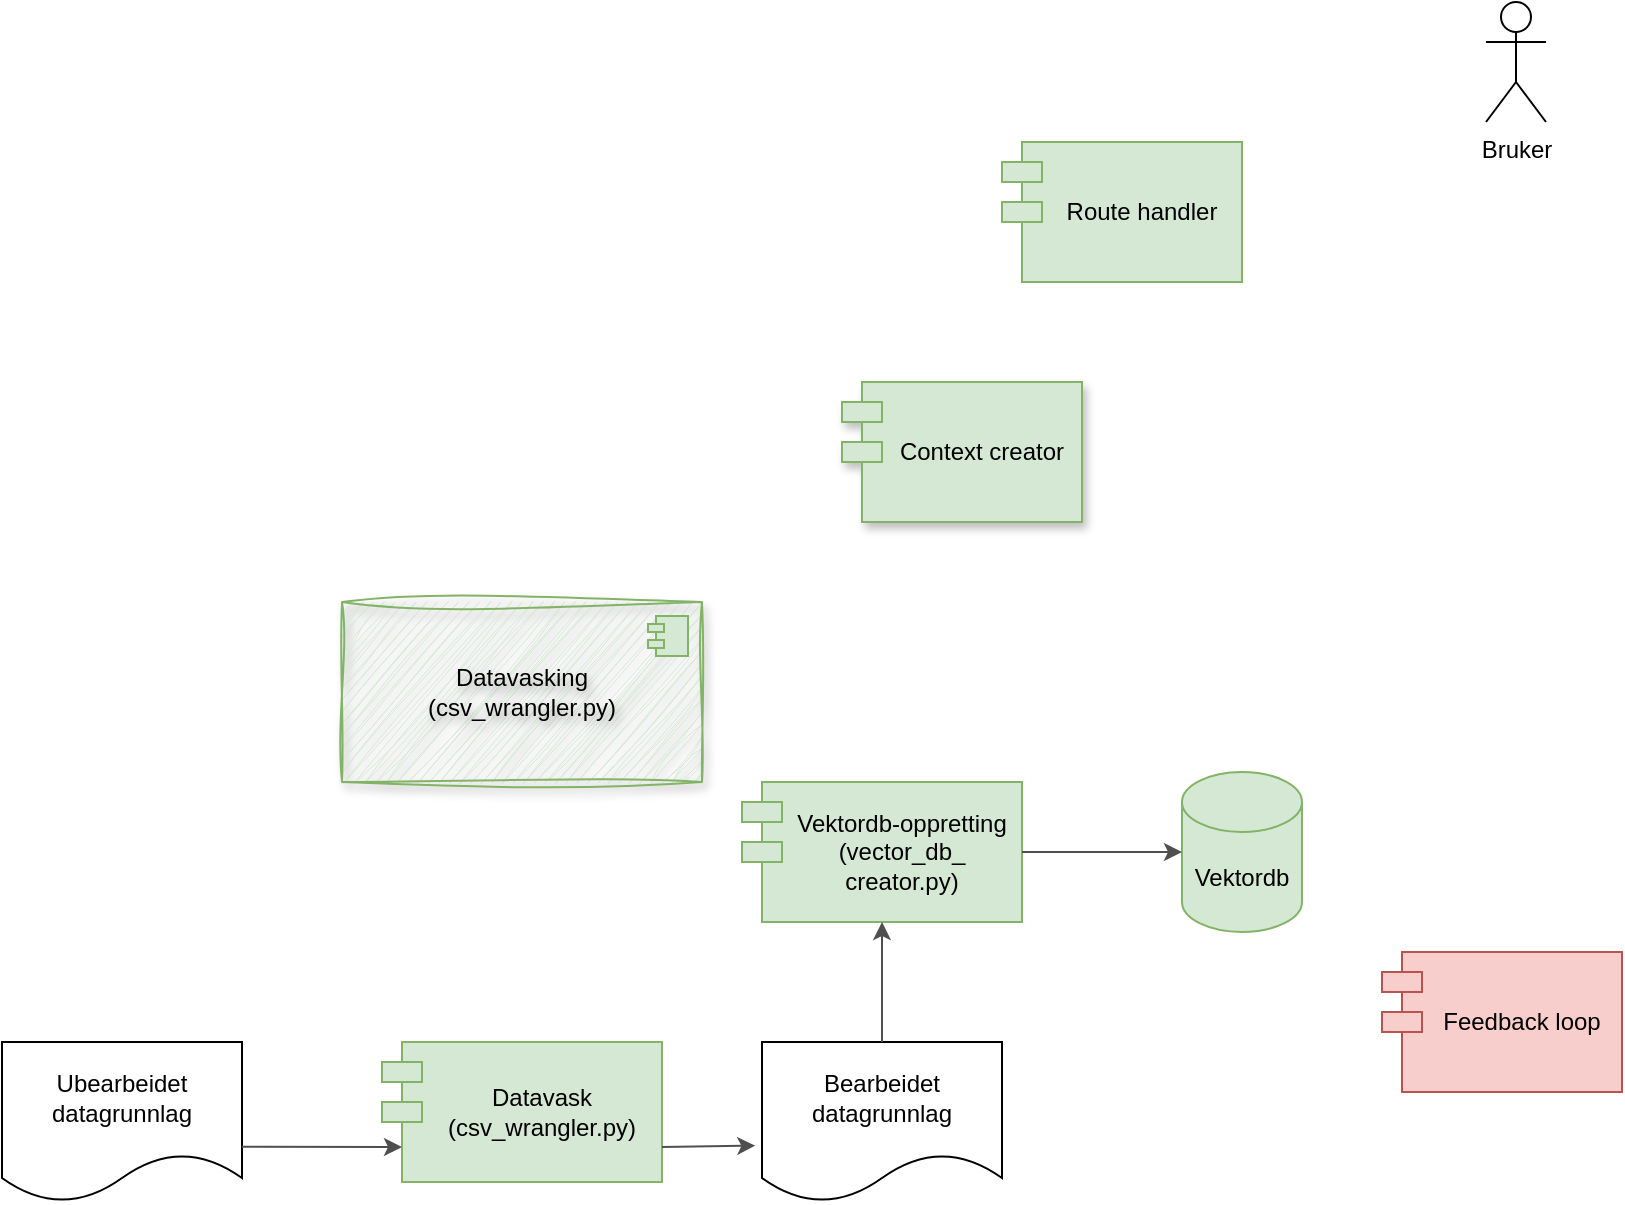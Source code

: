 <mxfile version="24.8.6">
  <diagram name="Page-1" id="m-JVABFNx70qGZQFYmDt">
    <mxGraphModel dx="1434" dy="820" grid="1" gridSize="10" guides="1" tooltips="1" connect="1" arrows="1" fold="1" page="1" pageScale="1" pageWidth="1654" pageHeight="1169" math="0" shadow="0">
      <root>
        <mxCell id="0" />
        <mxCell id="1" parent="0" />
        <mxCell id="OZ7ZVYV1SHYDmix4k7CT-1" value="Route handler" style="shape=module;align=left;spacingLeft=20;align=center;verticalAlign=middle;whiteSpace=wrap;html=1;fillColor=#d5e8d4;strokeColor=#82b366;" parent="1" vertex="1">
          <mxGeometry x="570" y="110" width="120" height="70" as="geometry" />
        </mxCell>
        <mxCell id="sIb8TJTJuCUGwvz0RZf--2" value="Context creator" style="shape=module;align=left;spacingLeft=20;align=center;verticalAlign=middle;whiteSpace=wrap;html=1;fillColor=#d5e8d4;strokeColor=#82b366;shadow=1;" parent="1" vertex="1">
          <mxGeometry x="490" y="230" width="120" height="70" as="geometry" />
        </mxCell>
        <mxCell id="sIb8TJTJuCUGwvz0RZf--3" value="Feedback loop" style="shape=module;align=left;spacingLeft=20;align=center;verticalAlign=middle;whiteSpace=wrap;html=1;fillColor=#f8cecc;strokeColor=#b85450;" parent="1" vertex="1">
          <mxGeometry x="760" y="515" width="120" height="70" as="geometry" />
        </mxCell>
        <mxCell id="EBoKAFP_05bSJnqW43rb-1" value="Vektordb" style="shape=cylinder3;whiteSpace=wrap;html=1;boundedLbl=1;backgroundOutline=1;size=15;fillColor=#d5e8d4;strokeColor=#82b366;" vertex="1" parent="1">
          <mxGeometry x="660" y="425" width="60" height="80" as="geometry" />
        </mxCell>
        <mxCell id="EBoKAFP_05bSJnqW43rb-2" value="Ubearbeidet datagrunnlag" style="shape=document;whiteSpace=wrap;html=1;boundedLbl=1;" vertex="1" parent="1">
          <mxGeometry x="70" y="560" width="120" height="80" as="geometry" />
        </mxCell>
        <mxCell id="EBoKAFP_05bSJnqW43rb-5" value="&lt;div&gt;Datavask&lt;/div&gt;(csv_wrangler.py)" style="shape=module;align=left;spacingLeft=20;align=center;verticalAlign=middle;whiteSpace=wrap;html=1;fillColor=#d5e8d4;strokeColor=#82b366;" vertex="1" parent="1">
          <mxGeometry x="260" y="560" width="140" height="70" as="geometry" />
        </mxCell>
        <mxCell id="EBoKAFP_05bSJnqW43rb-6" value="Bruker" style="shape=umlActor;verticalLabelPosition=bottom;verticalAlign=top;html=1;outlineConnect=0;" vertex="1" parent="1">
          <mxGeometry x="812" y="40" width="30" height="60" as="geometry" />
        </mxCell>
        <mxCell id="EBoKAFP_05bSJnqW43rb-7" value="" style="endArrow=classic;html=1;rounded=0;exitX=0.999;exitY=0.655;exitDx=0;exitDy=0;entryX=0;entryY=0.75;entryDx=10;entryDy=0;entryPerimeter=0;exitPerimeter=0;strokeColor=#4F4F4F;" edge="1" parent="1" source="EBoKAFP_05bSJnqW43rb-2" target="EBoKAFP_05bSJnqW43rb-5">
          <mxGeometry width="50" height="50" relative="1" as="geometry">
            <mxPoint x="490" y="530" as="sourcePoint" />
            <mxPoint x="620" y="470" as="targetPoint" />
          </mxGeometry>
        </mxCell>
        <mxCell id="EBoKAFP_05bSJnqW43rb-8" value="Bearbeidet datagrunnlag" style="shape=document;whiteSpace=wrap;html=1;boundedLbl=1;" vertex="1" parent="1">
          <mxGeometry x="450" y="560" width="120" height="80" as="geometry" />
        </mxCell>
        <mxCell id="EBoKAFP_05bSJnqW43rb-9" value="" style="endArrow=classic;html=1;rounded=0;exitX=1;exitY=0.75;exitDx=0;exitDy=0;entryX=-0.028;entryY=0.648;entryDx=0;entryDy=0;strokeColor=#4F4F4F;entryPerimeter=0;" edge="1" parent="1" source="EBoKAFP_05bSJnqW43rb-5" target="EBoKAFP_05bSJnqW43rb-8">
          <mxGeometry width="50" height="50" relative="1" as="geometry">
            <mxPoint x="200" y="622" as="sourcePoint" />
            <mxPoint x="280" y="623" as="targetPoint" />
          </mxGeometry>
        </mxCell>
        <mxCell id="EBoKAFP_05bSJnqW43rb-10" value="&lt;div&gt;Vektordb-oppretting&lt;/div&gt;(vector_db_&lt;div&gt;creator.py)&lt;/div&gt;" style="shape=module;align=left;spacingLeft=20;align=center;verticalAlign=middle;whiteSpace=wrap;html=1;fillColor=#d5e8d4;strokeColor=#82b366;" vertex="1" parent="1">
          <mxGeometry x="440" y="430" width="140" height="70" as="geometry" />
        </mxCell>
        <mxCell id="EBoKAFP_05bSJnqW43rb-11" value="" style="endArrow=classic;html=1;rounded=0;entryX=0.5;entryY=1;entryDx=0;entryDy=0;strokeColor=#4F4F4F;" edge="1" parent="1" source="EBoKAFP_05bSJnqW43rb-8" target="EBoKAFP_05bSJnqW43rb-10">
          <mxGeometry width="50" height="50" relative="1" as="geometry">
            <mxPoint x="390" y="623" as="sourcePoint" />
            <mxPoint x="457" y="622" as="targetPoint" />
          </mxGeometry>
        </mxCell>
        <mxCell id="EBoKAFP_05bSJnqW43rb-12" value="" style="endArrow=classic;html=1;rounded=0;entryX=0;entryY=0.5;entryDx=0;entryDy=0;strokeColor=#4F4F4F;entryPerimeter=0;exitX=1;exitY=0.5;exitDx=0;exitDy=0;" edge="1" parent="1" source="EBoKAFP_05bSJnqW43rb-10" target="EBoKAFP_05bSJnqW43rb-1">
          <mxGeometry width="50" height="50" relative="1" as="geometry">
            <mxPoint x="520" y="570" as="sourcePoint" />
            <mxPoint x="520" y="510" as="targetPoint" />
          </mxGeometry>
        </mxCell>
        <mxCell id="EBoKAFP_05bSJnqW43rb-13" value="Datavasking&lt;br&gt;&lt;div&gt;(csv_wrangler.py)&lt;/div&gt;" style="html=1;dropTarget=0;whiteSpace=wrap;textShadow=1;fillColor=#d5e8d4;strokeColor=#82b366;gradientColor=none;sketch=1;curveFitting=1;jiggle=2;shadow=1;" vertex="1" parent="1">
          <mxGeometry x="240" y="340" width="180" height="90" as="geometry" />
        </mxCell>
        <mxCell id="EBoKAFP_05bSJnqW43rb-14" value="" style="shape=module;jettyWidth=8;jettyHeight=4;fillColor=#d5e8d4;strokeColor=#82b366;" vertex="1" parent="EBoKAFP_05bSJnqW43rb-13">
          <mxGeometry x="1" width="20" height="20" relative="1" as="geometry">
            <mxPoint x="-27" y="7" as="offset" />
          </mxGeometry>
        </mxCell>
      </root>
    </mxGraphModel>
  </diagram>
</mxfile>
